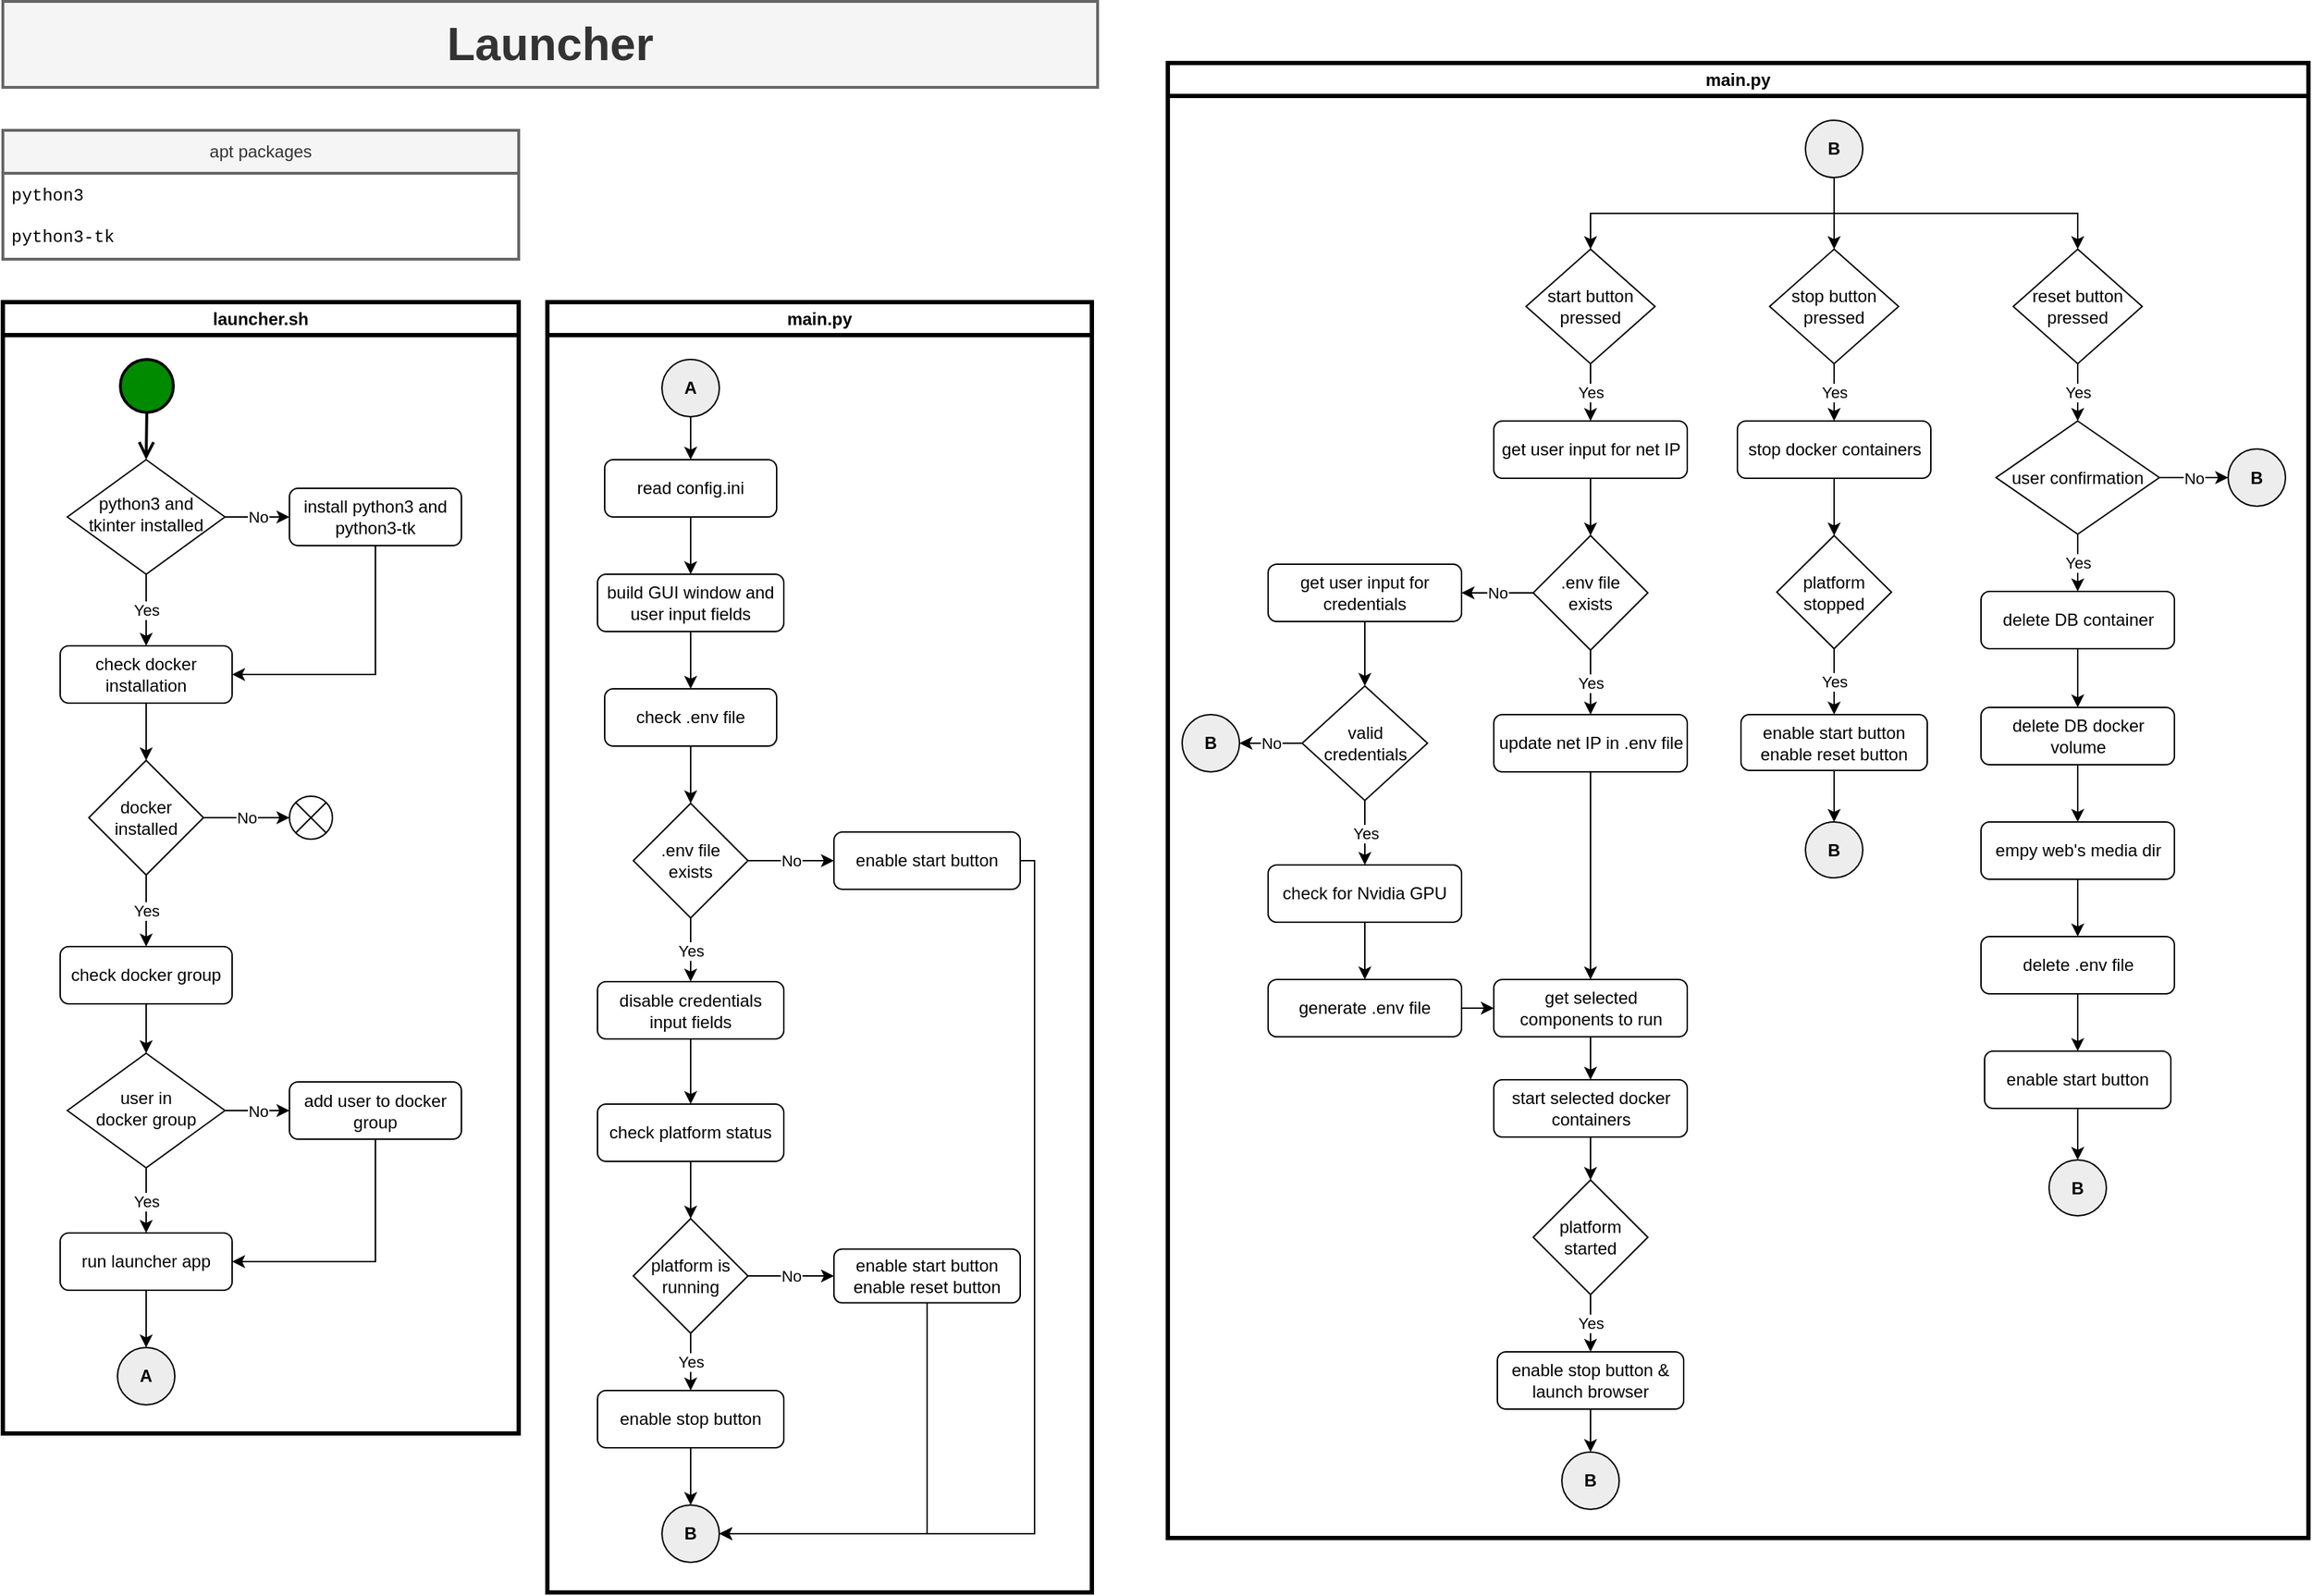 <mxfile version="21.6.5" type="device">
  <diagram id="C5RBs43oDa-KdzZeNtuy" name="Page-1">
    <mxGraphModel dx="2744" dy="1686" grid="0" gridSize="10" guides="1" tooltips="1" connect="1" arrows="1" fold="1" page="1" pageScale="1" pageWidth="827" pageHeight="1169" math="0" shadow="0">
      <root>
        <mxCell id="WIyWlLk6GJQsqaUBKTNV-0" />
        <mxCell id="WIyWlLk6GJQsqaUBKTNV-1" parent="WIyWlLk6GJQsqaUBKTNV-0" />
        <mxCell id="oGk8fqHeLHp1b5MFSbz6-24" value="launcher.sh" style="swimlane;whiteSpace=wrap;html=1;strokeWidth=3;" parent="WIyWlLk6GJQsqaUBKTNV-1" vertex="1">
          <mxGeometry x="30" y="230" width="360" height="790" as="geometry" />
        </mxCell>
        <mxCell id="WIyWlLk6GJQsqaUBKTNV-6" value="python3 and tkinter installed" style="rhombus;whiteSpace=wrap;html=1;shadow=0;fontFamily=Helvetica;fontSize=12;align=center;strokeWidth=1;spacing=6;spacingTop=-4;" parent="oGk8fqHeLHp1b5MFSbz6-24" vertex="1">
          <mxGeometry x="45" y="110" width="110" height="80" as="geometry" />
        </mxCell>
        <mxCell id="WIyWlLk6GJQsqaUBKTNV-7" value="install python3 and python3-tk" style="rounded=1;whiteSpace=wrap;html=1;fontSize=12;glass=0;strokeWidth=1;shadow=0;" parent="oGk8fqHeLHp1b5MFSbz6-24" vertex="1">
          <mxGeometry x="200" y="130" width="120" height="40" as="geometry" />
        </mxCell>
        <mxCell id="oGk8fqHeLHp1b5MFSbz6-7" value="No" style="edgeStyle=orthogonalEdgeStyle;rounded=0;orthogonalLoop=1;jettySize=auto;html=1;exitX=1;exitY=0.5;exitDx=0;exitDy=0;entryX=0;entryY=0.5;entryDx=0;entryDy=0;" parent="oGk8fqHeLHp1b5MFSbz6-24" source="WIyWlLk6GJQsqaUBKTNV-6" target="WIyWlLk6GJQsqaUBKTNV-7" edge="1">
          <mxGeometry relative="1" as="geometry" />
        </mxCell>
        <mxCell id="oGk8fqHeLHp1b5MFSbz6-2" value="" style="ellipse;html=1;shape=startState;fillColor=#008a00;strokeColor=#000500;fontColor=#ffffff;strokeWidth=2;" parent="oGk8fqHeLHp1b5MFSbz6-24" vertex="1">
          <mxGeometry x="78" y="36" width="45" height="45" as="geometry" />
        </mxCell>
        <mxCell id="oGk8fqHeLHp1b5MFSbz6-3" value="" style="edgeStyle=orthogonalEdgeStyle;html=1;verticalAlign=bottom;endArrow=open;endSize=8;rounded=0;exitX=0.499;exitY=0.897;exitDx=0;exitDy=0;exitPerimeter=0;strokeWidth=2;" parent="oGk8fqHeLHp1b5MFSbz6-24" source="oGk8fqHeLHp1b5MFSbz6-2" edge="1">
          <mxGeometry relative="1" as="geometry">
            <mxPoint x="100" y="110" as="targetPoint" />
          </mxGeometry>
        </mxCell>
        <mxCell id="oGk8fqHeLHp1b5MFSbz6-5" value="check docker installation" style="rounded=1;whiteSpace=wrap;html=1;" parent="oGk8fqHeLHp1b5MFSbz6-24" vertex="1">
          <mxGeometry x="40" y="240" width="120" height="40" as="geometry" />
        </mxCell>
        <mxCell id="oGk8fqHeLHp1b5MFSbz6-8" value="Yes" style="edgeStyle=orthogonalEdgeStyle;rounded=0;orthogonalLoop=1;jettySize=auto;html=1;exitX=0.5;exitY=1;exitDx=0;exitDy=0;entryX=0.5;entryY=0;entryDx=0;entryDy=0;" parent="oGk8fqHeLHp1b5MFSbz6-24" source="WIyWlLk6GJQsqaUBKTNV-6" target="oGk8fqHeLHp1b5MFSbz6-5" edge="1">
          <mxGeometry relative="1" as="geometry" />
        </mxCell>
        <mxCell id="oGk8fqHeLHp1b5MFSbz6-14" style="edgeStyle=orthogonalEdgeStyle;rounded=0;orthogonalLoop=1;jettySize=auto;html=1;exitX=0.5;exitY=1;exitDx=0;exitDy=0;entryX=1;entryY=0.5;entryDx=0;entryDy=0;" parent="oGk8fqHeLHp1b5MFSbz6-24" source="WIyWlLk6GJQsqaUBKTNV-7" target="oGk8fqHeLHp1b5MFSbz6-5" edge="1">
          <mxGeometry relative="1" as="geometry" />
        </mxCell>
        <mxCell id="oGk8fqHeLHp1b5MFSbz6-6" value="docker installed" style="rhombus;whiteSpace=wrap;html=1;" parent="oGk8fqHeLHp1b5MFSbz6-24" vertex="1">
          <mxGeometry x="60" y="320" width="80" height="80" as="geometry" />
        </mxCell>
        <mxCell id="oGk8fqHeLHp1b5MFSbz6-9" style="edgeStyle=orthogonalEdgeStyle;rounded=0;orthogonalLoop=1;jettySize=auto;html=1;exitX=0.5;exitY=1;exitDx=0;exitDy=0;entryX=0.5;entryY=0;entryDx=0;entryDy=0;" parent="oGk8fqHeLHp1b5MFSbz6-24" source="oGk8fqHeLHp1b5MFSbz6-5" target="oGk8fqHeLHp1b5MFSbz6-6" edge="1">
          <mxGeometry relative="1" as="geometry" />
        </mxCell>
        <mxCell id="oGk8fqHeLHp1b5MFSbz6-10" value="" style="shape=sumEllipse;perimeter=ellipsePerimeter;html=1;backgroundOutline=1;" parent="oGk8fqHeLHp1b5MFSbz6-24" vertex="1">
          <mxGeometry x="200" y="345" width="30" height="30" as="geometry" />
        </mxCell>
        <mxCell id="oGk8fqHeLHp1b5MFSbz6-11" value="No" style="edgeStyle=orthogonalEdgeStyle;rounded=0;orthogonalLoop=1;jettySize=auto;html=1;exitX=1;exitY=0.5;exitDx=0;exitDy=0;entryX=0;entryY=0.5;entryDx=0;entryDy=0;" parent="oGk8fqHeLHp1b5MFSbz6-24" source="oGk8fqHeLHp1b5MFSbz6-6" target="oGk8fqHeLHp1b5MFSbz6-10" edge="1">
          <mxGeometry relative="1" as="geometry" />
        </mxCell>
        <mxCell id="oGk8fqHeLHp1b5MFSbz6-12" value="check docker group" style="rounded=1;whiteSpace=wrap;html=1;" parent="oGk8fqHeLHp1b5MFSbz6-24" vertex="1">
          <mxGeometry x="40" y="450" width="120" height="40" as="geometry" />
        </mxCell>
        <mxCell id="oGk8fqHeLHp1b5MFSbz6-13" value="Yes" style="edgeStyle=orthogonalEdgeStyle;rounded=0;orthogonalLoop=1;jettySize=auto;html=1;exitX=0.5;exitY=1;exitDx=0;exitDy=0;entryX=0.5;entryY=0;entryDx=0;entryDy=0;" parent="oGk8fqHeLHp1b5MFSbz6-24" source="oGk8fqHeLHp1b5MFSbz6-6" target="oGk8fqHeLHp1b5MFSbz6-12" edge="1">
          <mxGeometry relative="1" as="geometry" />
        </mxCell>
        <mxCell id="oGk8fqHeLHp1b5MFSbz6-15" value="user in &lt;br&gt;docker group" style="rhombus;whiteSpace=wrap;html=1;shadow=0;fontFamily=Helvetica;fontSize=12;align=center;strokeWidth=1;spacing=6;spacingTop=-4;" parent="oGk8fqHeLHp1b5MFSbz6-24" vertex="1">
          <mxGeometry x="45" y="524.5" width="110" height="80" as="geometry" />
        </mxCell>
        <mxCell id="oGk8fqHeLHp1b5MFSbz6-16" style="edgeStyle=orthogonalEdgeStyle;rounded=0;orthogonalLoop=1;jettySize=auto;html=1;exitX=0.5;exitY=1;exitDx=0;exitDy=0;entryX=0.5;entryY=0;entryDx=0;entryDy=0;" parent="oGk8fqHeLHp1b5MFSbz6-24" source="oGk8fqHeLHp1b5MFSbz6-12" target="oGk8fqHeLHp1b5MFSbz6-15" edge="1">
          <mxGeometry relative="1" as="geometry">
            <mxPoint x="100" y="520" as="targetPoint" />
          </mxGeometry>
        </mxCell>
        <mxCell id="oGk8fqHeLHp1b5MFSbz6-17" value="add user to docker group" style="rounded=1;whiteSpace=wrap;html=1;fontSize=12;glass=0;strokeWidth=1;shadow=0;" parent="oGk8fqHeLHp1b5MFSbz6-24" vertex="1">
          <mxGeometry x="200" y="544.5" width="120" height="40" as="geometry" />
        </mxCell>
        <mxCell id="oGk8fqHeLHp1b5MFSbz6-18" value="No" style="edgeStyle=orthogonalEdgeStyle;rounded=0;orthogonalLoop=1;jettySize=auto;html=1;exitX=1;exitY=0.5;exitDx=0;exitDy=0;entryX=0;entryY=0.5;entryDx=0;entryDy=0;" parent="oGk8fqHeLHp1b5MFSbz6-24" source="oGk8fqHeLHp1b5MFSbz6-15" target="oGk8fqHeLHp1b5MFSbz6-17" edge="1">
          <mxGeometry relative="1" as="geometry" />
        </mxCell>
        <mxCell id="oGk8fqHeLHp1b5MFSbz6-19" value="run launcher app" style="rounded=1;whiteSpace=wrap;html=1;" parent="oGk8fqHeLHp1b5MFSbz6-24" vertex="1">
          <mxGeometry x="40" y="650" width="120" height="40" as="geometry" />
        </mxCell>
        <mxCell id="oGk8fqHeLHp1b5MFSbz6-20" value="Yes" style="edgeStyle=orthogonalEdgeStyle;rounded=0;orthogonalLoop=1;jettySize=auto;html=1;exitX=0.5;exitY=1;exitDx=0;exitDy=0;entryX=0.5;entryY=0;entryDx=0;entryDy=0;" parent="oGk8fqHeLHp1b5MFSbz6-24" source="oGk8fqHeLHp1b5MFSbz6-15" target="oGk8fqHeLHp1b5MFSbz6-19" edge="1">
          <mxGeometry relative="1" as="geometry" />
        </mxCell>
        <mxCell id="oGk8fqHeLHp1b5MFSbz6-21" style="edgeStyle=orthogonalEdgeStyle;rounded=0;orthogonalLoop=1;jettySize=auto;html=1;exitX=0.5;exitY=1;exitDx=0;exitDy=0;entryX=1;entryY=0.5;entryDx=0;entryDy=0;" parent="oGk8fqHeLHp1b5MFSbz6-24" source="oGk8fqHeLHp1b5MFSbz6-17" target="oGk8fqHeLHp1b5MFSbz6-19" edge="1">
          <mxGeometry relative="1" as="geometry" />
        </mxCell>
        <mxCell id="oGk8fqHeLHp1b5MFSbz6-22" value="&lt;span&gt;A&lt;/span&gt;" style="ellipse;whiteSpace=wrap;html=1;rounded=1;fontStyle=1;fillColor=#EDEDED;" parent="oGk8fqHeLHp1b5MFSbz6-24" vertex="1">
          <mxGeometry x="80" y="730" width="40" height="40" as="geometry" />
        </mxCell>
        <mxCell id="oGk8fqHeLHp1b5MFSbz6-23" value="" style="edgeStyle=orthogonalEdgeStyle;rounded=0;orthogonalLoop=1;jettySize=auto;html=1;" parent="oGk8fqHeLHp1b5MFSbz6-24" source="oGk8fqHeLHp1b5MFSbz6-19" target="oGk8fqHeLHp1b5MFSbz6-22" edge="1">
          <mxGeometry relative="1" as="geometry" />
        </mxCell>
        <mxCell id="oGk8fqHeLHp1b5MFSbz6-25" value="main.py" style="swimlane;whiteSpace=wrap;html=1;strokeWidth=3;" parent="WIyWlLk6GJQsqaUBKTNV-1" vertex="1">
          <mxGeometry x="410" y="230" width="380" height="901" as="geometry" />
        </mxCell>
        <mxCell id="oGk8fqHeLHp1b5MFSbz6-50" style="edgeStyle=orthogonalEdgeStyle;rounded=0;orthogonalLoop=1;jettySize=auto;html=1;exitX=0.5;exitY=1;exitDx=0;exitDy=0;entryX=0.5;entryY=0;entryDx=0;entryDy=0;" parent="oGk8fqHeLHp1b5MFSbz6-25" source="oGk8fqHeLHp1b5MFSbz6-49" edge="1">
          <mxGeometry relative="1" as="geometry">
            <mxPoint x="100" y="110" as="targetPoint" />
          </mxGeometry>
        </mxCell>
        <mxCell id="oGk8fqHeLHp1b5MFSbz6-49" value="&lt;span&gt;A&lt;/span&gt;" style="ellipse;whiteSpace=wrap;html=1;rounded=1;fontStyle=1;fillColor=#EDEDED;" parent="oGk8fqHeLHp1b5MFSbz6-25" vertex="1">
          <mxGeometry x="80" y="40" width="40" height="40" as="geometry" />
        </mxCell>
        <mxCell id="oGk8fqHeLHp1b5MFSbz6-57" style="edgeStyle=orthogonalEdgeStyle;rounded=0;orthogonalLoop=1;jettySize=auto;html=1;exitX=0.5;exitY=1;exitDx=0;exitDy=0;entryX=0.5;entryY=0;entryDx=0;entryDy=0;" parent="oGk8fqHeLHp1b5MFSbz6-25" source="oGk8fqHeLHp1b5MFSbz6-52" target="oGk8fqHeLHp1b5MFSbz6-55" edge="1">
          <mxGeometry relative="1" as="geometry" />
        </mxCell>
        <mxCell id="oGk8fqHeLHp1b5MFSbz6-52" value="read config.ini" style="rounded=1;whiteSpace=wrap;html=1;fontSize=12;glass=0;strokeWidth=1;shadow=0;" parent="oGk8fqHeLHp1b5MFSbz6-25" vertex="1">
          <mxGeometry x="40" y="110" width="120" height="40" as="geometry" />
        </mxCell>
        <mxCell id="oGk8fqHeLHp1b5MFSbz6-64" style="edgeStyle=orthogonalEdgeStyle;rounded=0;orthogonalLoop=1;jettySize=auto;html=1;exitX=0.5;exitY=1;exitDx=0;exitDy=0;entryX=0.5;entryY=0;entryDx=0;entryDy=0;" parent="oGk8fqHeLHp1b5MFSbz6-25" source="oGk8fqHeLHp1b5MFSbz6-55" target="oGk8fqHeLHp1b5MFSbz6-61" edge="1">
          <mxGeometry relative="1" as="geometry" />
        </mxCell>
        <mxCell id="oGk8fqHeLHp1b5MFSbz6-55" value="build GUI window and user input fields" style="rounded=1;whiteSpace=wrap;html=1;fontSize=12;glass=0;strokeWidth=1;shadow=0;" parent="oGk8fqHeLHp1b5MFSbz6-25" vertex="1">
          <mxGeometry x="35" y="190" width="130" height="40" as="geometry" />
        </mxCell>
        <mxCell id="oGk8fqHeLHp1b5MFSbz6-60" value="Yes" style="edgeStyle=orthogonalEdgeStyle;rounded=0;orthogonalLoop=1;jettySize=auto;html=1;exitX=0.5;exitY=1;exitDx=0;exitDy=0;entryX=0.5;entryY=0;entryDx=0;entryDy=0;" parent="oGk8fqHeLHp1b5MFSbz6-25" source="oGk8fqHeLHp1b5MFSbz6-56" target="oGk8fqHeLHp1b5MFSbz6-59" edge="1">
          <mxGeometry relative="1" as="geometry" />
        </mxCell>
        <mxCell id="oGk8fqHeLHp1b5MFSbz6-73" value="No" style="edgeStyle=orthogonalEdgeStyle;rounded=0;orthogonalLoop=1;jettySize=auto;html=1;exitX=1;exitY=0.5;exitDx=0;exitDy=0;entryX=0;entryY=0.5;entryDx=0;entryDy=0;" parent="oGk8fqHeLHp1b5MFSbz6-25" source="oGk8fqHeLHp1b5MFSbz6-56" target="oGk8fqHeLHp1b5MFSbz6-72" edge="1">
          <mxGeometry relative="1" as="geometry" />
        </mxCell>
        <mxCell id="oGk8fqHeLHp1b5MFSbz6-56" value=".env file&lt;br&gt;exists" style="rhombus;whiteSpace=wrap;html=1;" parent="oGk8fqHeLHp1b5MFSbz6-25" vertex="1">
          <mxGeometry x="60" y="350" width="80" height="80" as="geometry" />
        </mxCell>
        <mxCell id="oGk8fqHeLHp1b5MFSbz6-66" style="edgeStyle=orthogonalEdgeStyle;rounded=0;orthogonalLoop=1;jettySize=auto;html=1;exitX=0.5;exitY=1;exitDx=0;exitDy=0;entryX=0.5;entryY=0;entryDx=0;entryDy=0;" parent="oGk8fqHeLHp1b5MFSbz6-25" source="oGk8fqHeLHp1b5MFSbz6-59" target="oGk8fqHeLHp1b5MFSbz6-65" edge="1">
          <mxGeometry relative="1" as="geometry" />
        </mxCell>
        <mxCell id="oGk8fqHeLHp1b5MFSbz6-59" value="disable credentials input fields" style="rounded=1;whiteSpace=wrap;html=1;fontSize=12;glass=0;strokeWidth=1;shadow=0;" parent="oGk8fqHeLHp1b5MFSbz6-25" vertex="1">
          <mxGeometry x="35" y="474.5" width="130" height="40" as="geometry" />
        </mxCell>
        <mxCell id="oGk8fqHeLHp1b5MFSbz6-62" value="" style="edgeStyle=orthogonalEdgeStyle;rounded=0;orthogonalLoop=1;jettySize=auto;html=1;" parent="oGk8fqHeLHp1b5MFSbz6-25" source="oGk8fqHeLHp1b5MFSbz6-61" target="oGk8fqHeLHp1b5MFSbz6-56" edge="1">
          <mxGeometry relative="1" as="geometry" />
        </mxCell>
        <mxCell id="oGk8fqHeLHp1b5MFSbz6-61" value="check .env file" style="rounded=1;whiteSpace=wrap;html=1;fontSize=12;glass=0;strokeWidth=1;shadow=0;" parent="oGk8fqHeLHp1b5MFSbz6-25" vertex="1">
          <mxGeometry x="40" y="270" width="120" height="40" as="geometry" />
        </mxCell>
        <mxCell id="oGk8fqHeLHp1b5MFSbz6-69" style="edgeStyle=orthogonalEdgeStyle;rounded=0;orthogonalLoop=1;jettySize=auto;html=1;exitX=0.5;exitY=1;exitDx=0;exitDy=0;entryX=0.5;entryY=0;entryDx=0;entryDy=0;" parent="oGk8fqHeLHp1b5MFSbz6-25" source="oGk8fqHeLHp1b5MFSbz6-65" target="oGk8fqHeLHp1b5MFSbz6-68" edge="1">
          <mxGeometry relative="1" as="geometry" />
        </mxCell>
        <mxCell id="oGk8fqHeLHp1b5MFSbz6-65" value="check platform status" style="rounded=1;whiteSpace=wrap;html=1;fontSize=12;glass=0;strokeWidth=1;shadow=0;" parent="oGk8fqHeLHp1b5MFSbz6-25" vertex="1">
          <mxGeometry x="35" y="560" width="130" height="40" as="geometry" />
        </mxCell>
        <mxCell id="oGk8fqHeLHp1b5MFSbz6-71" value="Yes" style="edgeStyle=orthogonalEdgeStyle;rounded=0;orthogonalLoop=1;jettySize=auto;html=1;exitX=0.5;exitY=1;exitDx=0;exitDy=0;entryX=0.5;entryY=0;entryDx=0;entryDy=0;" parent="oGk8fqHeLHp1b5MFSbz6-25" source="oGk8fqHeLHp1b5MFSbz6-68" target="oGk8fqHeLHp1b5MFSbz6-70" edge="1">
          <mxGeometry relative="1" as="geometry" />
        </mxCell>
        <mxCell id="oGk8fqHeLHp1b5MFSbz6-77" value="No" style="edgeStyle=orthogonalEdgeStyle;rounded=0;orthogonalLoop=1;jettySize=auto;html=1;exitX=1;exitY=0.5;exitDx=0;exitDy=0;entryX=0;entryY=0.5;entryDx=0;entryDy=0;" parent="oGk8fqHeLHp1b5MFSbz6-25" source="oGk8fqHeLHp1b5MFSbz6-68" target="oGk8fqHeLHp1b5MFSbz6-76" edge="1">
          <mxGeometry relative="1" as="geometry" />
        </mxCell>
        <mxCell id="oGk8fqHeLHp1b5MFSbz6-68" value="platform is running" style="rhombus;whiteSpace=wrap;html=1;" parent="oGk8fqHeLHp1b5MFSbz6-25" vertex="1">
          <mxGeometry x="60" y="640" width="80" height="80" as="geometry" />
        </mxCell>
        <mxCell id="oGk8fqHeLHp1b5MFSbz6-79" style="edgeStyle=orthogonalEdgeStyle;rounded=0;orthogonalLoop=1;jettySize=auto;html=1;exitX=0.5;exitY=1;exitDx=0;exitDy=0;" parent="oGk8fqHeLHp1b5MFSbz6-25" source="oGk8fqHeLHp1b5MFSbz6-70" target="oGk8fqHeLHp1b5MFSbz6-78" edge="1">
          <mxGeometry relative="1" as="geometry" />
        </mxCell>
        <mxCell id="oGk8fqHeLHp1b5MFSbz6-70" value="enable stop button" style="rounded=1;whiteSpace=wrap;html=1;fontSize=12;glass=0;strokeWidth=1;shadow=0;" parent="oGk8fqHeLHp1b5MFSbz6-25" vertex="1">
          <mxGeometry x="35" y="760" width="130" height="40" as="geometry" />
        </mxCell>
        <mxCell id="oGk8fqHeLHp1b5MFSbz6-81" style="edgeStyle=orthogonalEdgeStyle;rounded=0;orthogonalLoop=1;jettySize=auto;html=1;exitX=1;exitY=0.5;exitDx=0;exitDy=0;" parent="oGk8fqHeLHp1b5MFSbz6-25" source="oGk8fqHeLHp1b5MFSbz6-72" edge="1">
          <mxGeometry relative="1" as="geometry">
            <mxPoint x="120.0" y="860" as="targetPoint" />
            <Array as="points">
              <mxPoint x="340" y="390" />
              <mxPoint x="340" y="860" />
            </Array>
          </mxGeometry>
        </mxCell>
        <mxCell id="oGk8fqHeLHp1b5MFSbz6-72" value="enable start button" style="rounded=1;whiteSpace=wrap;html=1;fontSize=12;glass=0;strokeWidth=1;shadow=0;" parent="oGk8fqHeLHp1b5MFSbz6-25" vertex="1">
          <mxGeometry x="200" y="370" width="130" height="40" as="geometry" />
        </mxCell>
        <mxCell id="oGk8fqHeLHp1b5MFSbz6-80" style="edgeStyle=orthogonalEdgeStyle;rounded=0;orthogonalLoop=1;jettySize=auto;html=1;exitX=0.5;exitY=1;exitDx=0;exitDy=0;entryX=1;entryY=0.5;entryDx=0;entryDy=0;" parent="oGk8fqHeLHp1b5MFSbz6-25" source="oGk8fqHeLHp1b5MFSbz6-76" target="oGk8fqHeLHp1b5MFSbz6-78" edge="1">
          <mxGeometry relative="1" as="geometry" />
        </mxCell>
        <mxCell id="oGk8fqHeLHp1b5MFSbz6-76" value="enable start button&lt;br&gt;enable reset button" style="rounded=1;whiteSpace=wrap;html=1;fontSize=12;glass=0;strokeWidth=1;shadow=0;" parent="oGk8fqHeLHp1b5MFSbz6-25" vertex="1">
          <mxGeometry x="200" y="661.25" width="130" height="37.5" as="geometry" />
        </mxCell>
        <mxCell id="oGk8fqHeLHp1b5MFSbz6-78" value="&lt;span&gt;B&lt;/span&gt;" style="ellipse;whiteSpace=wrap;html=1;rounded=1;fontStyle=1;fillColor=#EDEDED;" parent="oGk8fqHeLHp1b5MFSbz6-25" vertex="1">
          <mxGeometry x="80" y="840" width="40" height="40" as="geometry" />
        </mxCell>
        <mxCell id="aPtd1EGF3z1ukujCjhU6-0" value="&lt;span style=&quot;border-color: var(--border-color);&quot;&gt;&lt;b style=&quot;border-color: var(--border-color);&quot;&gt;&lt;font style=&quot;font-size: 32px;&quot;&gt;Launcher&lt;/font&gt;&lt;/b&gt;&lt;/span&gt;" style="rounded=0;whiteSpace=wrap;html=1;strokeWidth=2;fillColor=#f5f5f5;fontColor=#333333;strokeColor=#666666;" parent="WIyWlLk6GJQsqaUBKTNV-1" vertex="1">
          <mxGeometry x="30" y="20" width="764" height="60" as="geometry" />
        </mxCell>
        <mxCell id="COPMn8laMrk-ntn7h0sv-0" value="apt packages" style="swimlane;fontStyle=0;childLayout=stackLayout;horizontal=1;startSize=30;horizontalStack=0;resizeParent=1;resizeParentMax=0;resizeLast=0;collapsible=1;marginBottom=0;whiteSpace=wrap;html=1;fillColor=#f5f5f5;fontColor=#333333;strokeColor=#666666;strokeWidth=2;" parent="WIyWlLk6GJQsqaUBKTNV-1" vertex="1">
          <mxGeometry x="30" y="110" width="360" height="90" as="geometry" />
        </mxCell>
        <mxCell id="COPMn8laMrk-ntn7h0sv-1" value="&lt;font face=&quot;Courier New&quot;&gt;python3&lt;/font&gt;" style="text;strokeColor=none;fillColor=none;align=left;verticalAlign=middle;spacingLeft=4;spacingRight=4;overflow=hidden;points=[[0,0.5],[1,0.5]];portConstraint=eastwest;rotatable=0;whiteSpace=wrap;html=1;" parent="COPMn8laMrk-ntn7h0sv-0" vertex="1">
          <mxGeometry y="30" width="360" height="30" as="geometry" />
        </mxCell>
        <mxCell id="COPMn8laMrk-ntn7h0sv-2" value="&lt;div&gt;python3-tk&lt;/div&gt;" style="text;strokeColor=none;fillColor=none;align=left;verticalAlign=middle;spacingLeft=4;spacingRight=4;overflow=hidden;points=[[0,0.5],[1,0.5]];portConstraint=eastwest;rotatable=0;whiteSpace=wrap;html=1;fontFamily=Courier New;" parent="COPMn8laMrk-ntn7h0sv-0" vertex="1">
          <mxGeometry y="60" width="360" height="30" as="geometry" />
        </mxCell>
        <mxCell id="juNIhn1IUQExzj6yzyv--0" value="main.py" style="swimlane;whiteSpace=wrap;html=1;strokeWidth=3;" vertex="1" parent="WIyWlLk6GJQsqaUBKTNV-1">
          <mxGeometry x="843" y="63" width="796" height="1030" as="geometry" />
        </mxCell>
        <mxCell id="juNIhn1IUQExzj6yzyv--26" style="edgeStyle=orthogonalEdgeStyle;rounded=0;orthogonalLoop=1;jettySize=auto;html=1;entryX=0.5;entryY=0;entryDx=0;entryDy=0;" edge="1" parent="juNIhn1IUQExzj6yzyv--0" source="juNIhn1IUQExzj6yzyv--29" target="juNIhn1IUQExzj6yzyv--33">
          <mxGeometry relative="1" as="geometry" />
        </mxCell>
        <mxCell id="juNIhn1IUQExzj6yzyv--27" style="edgeStyle=orthogonalEdgeStyle;rounded=0;orthogonalLoop=1;jettySize=auto;html=1;exitX=0.5;exitY=1;exitDx=0;exitDy=0;entryX=0.5;entryY=0;entryDx=0;entryDy=0;" edge="1" parent="juNIhn1IUQExzj6yzyv--0" source="juNIhn1IUQExzj6yzyv--29" target="juNIhn1IUQExzj6yzyv--35">
          <mxGeometry relative="1" as="geometry" />
        </mxCell>
        <mxCell id="juNIhn1IUQExzj6yzyv--28" style="edgeStyle=orthogonalEdgeStyle;rounded=0;orthogonalLoop=1;jettySize=auto;html=1;exitX=0.5;exitY=1;exitDx=0;exitDy=0;entryX=0.5;entryY=0;entryDx=0;entryDy=0;" edge="1" parent="juNIhn1IUQExzj6yzyv--0" source="juNIhn1IUQExzj6yzyv--29" target="juNIhn1IUQExzj6yzyv--31">
          <mxGeometry relative="1" as="geometry" />
        </mxCell>
        <mxCell id="juNIhn1IUQExzj6yzyv--29" value="&lt;span&gt;B&lt;/span&gt;" style="ellipse;whiteSpace=wrap;html=1;rounded=1;fontStyle=1;fillColor=#EDEDED;" vertex="1" parent="juNIhn1IUQExzj6yzyv--0">
          <mxGeometry x="445" y="40" width="40" height="40" as="geometry" />
        </mxCell>
        <mxCell id="juNIhn1IUQExzj6yzyv--30" value="Yes" style="edgeStyle=orthogonalEdgeStyle;rounded=0;orthogonalLoop=1;jettySize=auto;html=1;exitX=0.5;exitY=1;exitDx=0;exitDy=0;entryX=0.5;entryY=0;entryDx=0;entryDy=0;" edge="1" parent="juNIhn1IUQExzj6yzyv--0" source="juNIhn1IUQExzj6yzyv--31" target="juNIhn1IUQExzj6yzyv--37">
          <mxGeometry relative="1" as="geometry" />
        </mxCell>
        <mxCell id="juNIhn1IUQExzj6yzyv--31" value="start button pressed" style="rhombus;whiteSpace=wrap;html=1;" vertex="1" parent="juNIhn1IUQExzj6yzyv--0">
          <mxGeometry x="250" y="130" width="90" height="80" as="geometry" />
        </mxCell>
        <mxCell id="juNIhn1IUQExzj6yzyv--32" value="Yes" style="edgeStyle=orthogonalEdgeStyle;rounded=0;orthogonalLoop=1;jettySize=auto;html=1;exitX=0.5;exitY=1;exitDx=0;exitDy=0;entryX=0.5;entryY=0;entryDx=0;entryDy=0;" edge="1" parent="juNIhn1IUQExzj6yzyv--0" source="juNIhn1IUQExzj6yzyv--33" target="juNIhn1IUQExzj6yzyv--60">
          <mxGeometry relative="1" as="geometry" />
        </mxCell>
        <mxCell id="juNIhn1IUQExzj6yzyv--33" value="stop button pressed" style="rhombus;whiteSpace=wrap;html=1;" vertex="1" parent="juNIhn1IUQExzj6yzyv--0">
          <mxGeometry x="420" y="130" width="90" height="80" as="geometry" />
        </mxCell>
        <mxCell id="juNIhn1IUQExzj6yzyv--34" value="Yes" style="edgeStyle=orthogonalEdgeStyle;rounded=0;orthogonalLoop=1;jettySize=auto;html=1;exitX=0.5;exitY=1;exitDx=0;exitDy=0;entryX=0.5;entryY=0;entryDx=0;entryDy=0;" edge="1" parent="juNIhn1IUQExzj6yzyv--0" source="juNIhn1IUQExzj6yzyv--35" target="juNIhn1IUQExzj6yzyv--68">
          <mxGeometry relative="1" as="geometry" />
        </mxCell>
        <mxCell id="juNIhn1IUQExzj6yzyv--35" value="reset button pressed" style="rhombus;whiteSpace=wrap;html=1;" vertex="1" parent="juNIhn1IUQExzj6yzyv--0">
          <mxGeometry x="590" y="130" width="90" height="80" as="geometry" />
        </mxCell>
        <mxCell id="juNIhn1IUQExzj6yzyv--36" style="edgeStyle=orthogonalEdgeStyle;rounded=0;orthogonalLoop=1;jettySize=auto;html=1;exitX=0.5;exitY=1;exitDx=0;exitDy=0;entryX=0.5;entryY=0;entryDx=0;entryDy=0;" edge="1" parent="juNIhn1IUQExzj6yzyv--0" source="juNIhn1IUQExzj6yzyv--37" target="juNIhn1IUQExzj6yzyv--40">
          <mxGeometry relative="1" as="geometry" />
        </mxCell>
        <mxCell id="juNIhn1IUQExzj6yzyv--37" value="get user input for net IP" style="rounded=1;whiteSpace=wrap;html=1;fontSize=12;glass=0;strokeWidth=1;shadow=0;" vertex="1" parent="juNIhn1IUQExzj6yzyv--0">
          <mxGeometry x="227.5" y="250" width="135" height="40" as="geometry" />
        </mxCell>
        <mxCell id="juNIhn1IUQExzj6yzyv--38" value="No" style="edgeStyle=orthogonalEdgeStyle;rounded=0;orthogonalLoop=1;jettySize=auto;html=1;exitX=0;exitY=0.5;exitDx=0;exitDy=0;entryX=1;entryY=0.5;entryDx=0;entryDy=0;" edge="1" parent="juNIhn1IUQExzj6yzyv--0" source="juNIhn1IUQExzj6yzyv--40" target="juNIhn1IUQExzj6yzyv--42">
          <mxGeometry relative="1" as="geometry" />
        </mxCell>
        <mxCell id="juNIhn1IUQExzj6yzyv--39" value="Yes" style="edgeStyle=orthogonalEdgeStyle;rounded=0;orthogonalLoop=1;jettySize=auto;html=1;exitX=0.5;exitY=1;exitDx=0;exitDy=0;entryX=0.5;entryY=0;entryDx=0;entryDy=0;" edge="1" parent="juNIhn1IUQExzj6yzyv--0" source="juNIhn1IUQExzj6yzyv--40" target="juNIhn1IUQExzj6yzyv--52">
          <mxGeometry relative="1" as="geometry" />
        </mxCell>
        <mxCell id="juNIhn1IUQExzj6yzyv--40" value=".env file&lt;br&gt;exists" style="rhombus;whiteSpace=wrap;html=1;" vertex="1" parent="juNIhn1IUQExzj6yzyv--0">
          <mxGeometry x="255" y="330" width="80" height="80" as="geometry" />
        </mxCell>
        <mxCell id="juNIhn1IUQExzj6yzyv--41" style="edgeStyle=orthogonalEdgeStyle;rounded=0;orthogonalLoop=1;jettySize=auto;html=1;exitX=0.5;exitY=1;exitDx=0;exitDy=0;entryX=0.5;entryY=0;entryDx=0;entryDy=0;" edge="1" parent="juNIhn1IUQExzj6yzyv--0" source="juNIhn1IUQExzj6yzyv--42" target="juNIhn1IUQExzj6yzyv--45">
          <mxGeometry relative="1" as="geometry" />
        </mxCell>
        <mxCell id="juNIhn1IUQExzj6yzyv--42" value="get user input for credentials" style="rounded=1;whiteSpace=wrap;html=1;fontSize=12;glass=0;strokeWidth=1;shadow=0;" vertex="1" parent="juNIhn1IUQExzj6yzyv--0">
          <mxGeometry x="70" y="350" width="135" height="40" as="geometry" />
        </mxCell>
        <mxCell id="juNIhn1IUQExzj6yzyv--43" value="No" style="edgeStyle=orthogonalEdgeStyle;rounded=0;orthogonalLoop=1;jettySize=auto;html=1;exitX=0;exitY=0.5;exitDx=0;exitDy=0;entryX=1;entryY=0.5;entryDx=0;entryDy=0;" edge="1" parent="juNIhn1IUQExzj6yzyv--0" source="juNIhn1IUQExzj6yzyv--45" target="juNIhn1IUQExzj6yzyv--46">
          <mxGeometry relative="1" as="geometry" />
        </mxCell>
        <mxCell id="juNIhn1IUQExzj6yzyv--44" value="Yes" style="edgeStyle=orthogonalEdgeStyle;rounded=0;orthogonalLoop=1;jettySize=auto;html=1;exitX=0.5;exitY=1;exitDx=0;exitDy=0;entryX=0.5;entryY=0;entryDx=0;entryDy=0;" edge="1" parent="juNIhn1IUQExzj6yzyv--0" source="juNIhn1IUQExzj6yzyv--45" target="juNIhn1IUQExzj6yzyv--48">
          <mxGeometry relative="1" as="geometry" />
        </mxCell>
        <mxCell id="juNIhn1IUQExzj6yzyv--45" value="valid credentials" style="rhombus;whiteSpace=wrap;html=1;" vertex="1" parent="juNIhn1IUQExzj6yzyv--0">
          <mxGeometry x="93.75" y="435" width="87.5" height="80" as="geometry" />
        </mxCell>
        <mxCell id="juNIhn1IUQExzj6yzyv--46" value="&lt;span&gt;B&lt;/span&gt;" style="ellipse;whiteSpace=wrap;html=1;rounded=1;fontStyle=1;fillColor=#EDEDED;" vertex="1" parent="juNIhn1IUQExzj6yzyv--0">
          <mxGeometry x="10" y="455" width="40" height="40" as="geometry" />
        </mxCell>
        <mxCell id="juNIhn1IUQExzj6yzyv--47" style="edgeStyle=orthogonalEdgeStyle;rounded=0;orthogonalLoop=1;jettySize=auto;html=1;exitX=0.5;exitY=1;exitDx=0;exitDy=0;entryX=0.5;entryY=0;entryDx=0;entryDy=0;" edge="1" parent="juNIhn1IUQExzj6yzyv--0" source="juNIhn1IUQExzj6yzyv--48" target="juNIhn1IUQExzj6yzyv--50">
          <mxGeometry relative="1" as="geometry" />
        </mxCell>
        <mxCell id="juNIhn1IUQExzj6yzyv--48" value="check for Nvidia GPU" style="rounded=1;whiteSpace=wrap;html=1;fontSize=12;glass=0;strokeWidth=1;shadow=0;" vertex="1" parent="juNIhn1IUQExzj6yzyv--0">
          <mxGeometry x="70" y="560" width="135" height="40" as="geometry" />
        </mxCell>
        <mxCell id="juNIhn1IUQExzj6yzyv--49" style="edgeStyle=orthogonalEdgeStyle;rounded=0;orthogonalLoop=1;jettySize=auto;html=1;exitX=1;exitY=0.5;exitDx=0;exitDy=0;entryX=0;entryY=0.5;entryDx=0;entryDy=0;" edge="1" parent="juNIhn1IUQExzj6yzyv--0" source="juNIhn1IUQExzj6yzyv--50" target="juNIhn1IUQExzj6yzyv--54">
          <mxGeometry relative="1" as="geometry" />
        </mxCell>
        <mxCell id="juNIhn1IUQExzj6yzyv--50" value="generate .env file" style="rounded=1;whiteSpace=wrap;html=1;fontSize=12;glass=0;strokeWidth=1;shadow=0;" vertex="1" parent="juNIhn1IUQExzj6yzyv--0">
          <mxGeometry x="70" y="640" width="135" height="40" as="geometry" />
        </mxCell>
        <mxCell id="juNIhn1IUQExzj6yzyv--51" style="edgeStyle=orthogonalEdgeStyle;rounded=0;orthogonalLoop=1;jettySize=auto;html=1;exitX=0.5;exitY=1;exitDx=0;exitDy=0;entryX=0.5;entryY=0;entryDx=0;entryDy=0;" edge="1" parent="juNIhn1IUQExzj6yzyv--0" source="juNIhn1IUQExzj6yzyv--52" target="juNIhn1IUQExzj6yzyv--54">
          <mxGeometry relative="1" as="geometry" />
        </mxCell>
        <mxCell id="juNIhn1IUQExzj6yzyv--52" value="update net IP in .env file" style="rounded=1;whiteSpace=wrap;html=1;fontSize=12;glass=0;strokeWidth=1;shadow=0;" vertex="1" parent="juNIhn1IUQExzj6yzyv--0">
          <mxGeometry x="227.5" y="455" width="135" height="40" as="geometry" />
        </mxCell>
        <mxCell id="juNIhn1IUQExzj6yzyv--53" style="edgeStyle=orthogonalEdgeStyle;rounded=0;orthogonalLoop=1;jettySize=auto;html=1;exitX=0.5;exitY=1;exitDx=0;exitDy=0;entryX=0.5;entryY=0;entryDx=0;entryDy=0;" edge="1" parent="juNIhn1IUQExzj6yzyv--0" source="juNIhn1IUQExzj6yzyv--54" target="juNIhn1IUQExzj6yzyv--56">
          <mxGeometry relative="1" as="geometry" />
        </mxCell>
        <mxCell id="juNIhn1IUQExzj6yzyv--54" value="get selected components to run" style="rounded=1;whiteSpace=wrap;html=1;fontSize=12;glass=0;strokeWidth=1;shadow=0;" vertex="1" parent="juNIhn1IUQExzj6yzyv--0">
          <mxGeometry x="227.5" y="640" width="135" height="40" as="geometry" />
        </mxCell>
        <mxCell id="juNIhn1IUQExzj6yzyv--55" style="edgeStyle=orthogonalEdgeStyle;rounded=0;orthogonalLoop=1;jettySize=auto;html=1;exitX=0.5;exitY=1;exitDx=0;exitDy=0;entryX=0.5;entryY=0;entryDx=0;entryDy=0;" edge="1" parent="juNIhn1IUQExzj6yzyv--0" source="juNIhn1IUQExzj6yzyv--56" target="juNIhn1IUQExzj6yzyv--58">
          <mxGeometry relative="1" as="geometry" />
        </mxCell>
        <mxCell id="juNIhn1IUQExzj6yzyv--56" value="start selected docker containers" style="rounded=1;whiteSpace=wrap;html=1;fontSize=12;glass=0;strokeWidth=1;shadow=0;" vertex="1" parent="juNIhn1IUQExzj6yzyv--0">
          <mxGeometry x="227.5" y="710" width="135" height="40" as="geometry" />
        </mxCell>
        <mxCell id="juNIhn1IUQExzj6yzyv--57" value="Yes" style="edgeStyle=orthogonalEdgeStyle;rounded=0;orthogonalLoop=1;jettySize=auto;html=1;exitX=0.5;exitY=1;exitDx=0;exitDy=0;entryX=0.5;entryY=0;entryDx=0;entryDy=0;" edge="1" parent="juNIhn1IUQExzj6yzyv--0" source="juNIhn1IUQExzj6yzyv--58" target="juNIhn1IUQExzj6yzyv--79">
          <mxGeometry relative="1" as="geometry">
            <mxPoint x="295" y="900" as="targetPoint" />
          </mxGeometry>
        </mxCell>
        <mxCell id="juNIhn1IUQExzj6yzyv--58" value="platform started" style="rhombus;whiteSpace=wrap;html=1;" vertex="1" parent="juNIhn1IUQExzj6yzyv--0">
          <mxGeometry x="255" y="780" width="80" height="80" as="geometry" />
        </mxCell>
        <mxCell id="juNIhn1IUQExzj6yzyv--59" style="edgeStyle=orthogonalEdgeStyle;rounded=0;orthogonalLoop=1;jettySize=auto;html=1;exitX=0.5;exitY=1;exitDx=0;exitDy=0;entryX=0.5;entryY=0;entryDx=0;entryDy=0;" edge="1" parent="juNIhn1IUQExzj6yzyv--0" source="juNIhn1IUQExzj6yzyv--60" target="juNIhn1IUQExzj6yzyv--63">
          <mxGeometry relative="1" as="geometry" />
        </mxCell>
        <mxCell id="juNIhn1IUQExzj6yzyv--60" value="stop docker containers" style="rounded=1;whiteSpace=wrap;html=1;fontSize=12;glass=0;strokeWidth=1;shadow=0;" vertex="1" parent="juNIhn1IUQExzj6yzyv--0">
          <mxGeometry x="397.5" y="250" width="135" height="40" as="geometry" />
        </mxCell>
        <mxCell id="juNIhn1IUQExzj6yzyv--61" value="enable start button&lt;br&gt;enable reset button" style="rounded=1;whiteSpace=wrap;html=1;fontSize=12;glass=0;strokeWidth=1;shadow=0;" vertex="1" parent="juNIhn1IUQExzj6yzyv--0">
          <mxGeometry x="400" y="455" width="130" height="39" as="geometry" />
        </mxCell>
        <mxCell id="juNIhn1IUQExzj6yzyv--62" value="Yes" style="edgeStyle=orthogonalEdgeStyle;rounded=0;orthogonalLoop=1;jettySize=auto;html=1;exitX=0.5;exitY=1;exitDx=0;exitDy=0;entryX=0.5;entryY=0;entryDx=0;entryDy=0;" edge="1" parent="juNIhn1IUQExzj6yzyv--0" source="juNIhn1IUQExzj6yzyv--63" target="juNIhn1IUQExzj6yzyv--61">
          <mxGeometry relative="1" as="geometry" />
        </mxCell>
        <mxCell id="juNIhn1IUQExzj6yzyv--63" value="platform stopped" style="rhombus;whiteSpace=wrap;html=1;" vertex="1" parent="juNIhn1IUQExzj6yzyv--0">
          <mxGeometry x="425" y="330" width="80" height="79" as="geometry" />
        </mxCell>
        <mxCell id="juNIhn1IUQExzj6yzyv--64" value="&lt;span&gt;B&lt;/span&gt;" style="ellipse;whiteSpace=wrap;html=1;rounded=1;fontStyle=1;fillColor=#EDEDED;" vertex="1" parent="juNIhn1IUQExzj6yzyv--0">
          <mxGeometry x="445" y="530" width="40" height="39" as="geometry" />
        </mxCell>
        <mxCell id="juNIhn1IUQExzj6yzyv--65" style="edgeStyle=orthogonalEdgeStyle;rounded=0;orthogonalLoop=1;jettySize=auto;html=1;exitX=0.5;exitY=1;exitDx=0;exitDy=0;entryX=0.5;entryY=0;entryDx=0;entryDy=0;" edge="1" parent="juNIhn1IUQExzj6yzyv--0" source="juNIhn1IUQExzj6yzyv--61" target="juNIhn1IUQExzj6yzyv--64">
          <mxGeometry relative="1" as="geometry" />
        </mxCell>
        <mxCell id="juNIhn1IUQExzj6yzyv--66" value="No" style="edgeStyle=orthogonalEdgeStyle;rounded=0;orthogonalLoop=1;jettySize=auto;html=1;exitX=1;exitY=0.5;exitDx=0;exitDy=0;" edge="1" parent="juNIhn1IUQExzj6yzyv--0" source="juNIhn1IUQExzj6yzyv--68" target="juNIhn1IUQExzj6yzyv--69">
          <mxGeometry relative="1" as="geometry" />
        </mxCell>
        <mxCell id="juNIhn1IUQExzj6yzyv--67" value="Yes" style="edgeStyle=orthogonalEdgeStyle;rounded=0;orthogonalLoop=1;jettySize=auto;html=1;exitX=0.5;exitY=1;exitDx=0;exitDy=0;entryX=0.5;entryY=0;entryDx=0;entryDy=0;" edge="1" parent="juNIhn1IUQExzj6yzyv--0" source="juNIhn1IUQExzj6yzyv--68" target="juNIhn1IUQExzj6yzyv--71">
          <mxGeometry relative="1" as="geometry" />
        </mxCell>
        <mxCell id="juNIhn1IUQExzj6yzyv--68" value="user confirmation" style="rhombus;whiteSpace=wrap;html=1;" vertex="1" parent="juNIhn1IUQExzj6yzyv--0">
          <mxGeometry x="578" y="250" width="114" height="79" as="geometry" />
        </mxCell>
        <mxCell id="juNIhn1IUQExzj6yzyv--69" value="&lt;span&gt;B&lt;/span&gt;" style="ellipse;whiteSpace=wrap;html=1;rounded=1;fontStyle=1;fillColor=#EDEDED;" vertex="1" parent="juNIhn1IUQExzj6yzyv--0">
          <mxGeometry x="740" y="269.5" width="40" height="40" as="geometry" />
        </mxCell>
        <mxCell id="juNIhn1IUQExzj6yzyv--70" style="edgeStyle=orthogonalEdgeStyle;rounded=0;orthogonalLoop=1;jettySize=auto;html=1;exitX=0.5;exitY=1;exitDx=0;exitDy=0;entryX=0.5;entryY=0;entryDx=0;entryDy=0;" edge="1" parent="juNIhn1IUQExzj6yzyv--0" source="juNIhn1IUQExzj6yzyv--71" target="juNIhn1IUQExzj6yzyv--73">
          <mxGeometry relative="1" as="geometry" />
        </mxCell>
        <mxCell id="juNIhn1IUQExzj6yzyv--71" value="delete DB container" style="rounded=1;whiteSpace=wrap;html=1;fontSize=12;glass=0;strokeWidth=1;shadow=0;" vertex="1" parent="juNIhn1IUQExzj6yzyv--0">
          <mxGeometry x="567.5" y="369" width="135" height="40" as="geometry" />
        </mxCell>
        <mxCell id="juNIhn1IUQExzj6yzyv--72" style="edgeStyle=orthogonalEdgeStyle;rounded=0;orthogonalLoop=1;jettySize=auto;html=1;exitX=0.5;exitY=1;exitDx=0;exitDy=0;entryX=0.5;entryY=0;entryDx=0;entryDy=0;" edge="1" parent="juNIhn1IUQExzj6yzyv--0" source="juNIhn1IUQExzj6yzyv--73" target="juNIhn1IUQExzj6yzyv--75">
          <mxGeometry relative="1" as="geometry" />
        </mxCell>
        <mxCell id="juNIhn1IUQExzj6yzyv--73" value="delete DB docker volume" style="rounded=1;whiteSpace=wrap;html=1;fontSize=12;glass=0;strokeWidth=1;shadow=0;" vertex="1" parent="juNIhn1IUQExzj6yzyv--0">
          <mxGeometry x="567.5" y="450" width="135" height="40" as="geometry" />
        </mxCell>
        <mxCell id="juNIhn1IUQExzj6yzyv--74" style="edgeStyle=orthogonalEdgeStyle;rounded=0;orthogonalLoop=1;jettySize=auto;html=1;exitX=0.5;exitY=1;exitDx=0;exitDy=0;entryX=0.5;entryY=0;entryDx=0;entryDy=0;" edge="1" parent="juNIhn1IUQExzj6yzyv--0" source="juNIhn1IUQExzj6yzyv--75" target="juNIhn1IUQExzj6yzyv--77">
          <mxGeometry relative="1" as="geometry" />
        </mxCell>
        <mxCell id="juNIhn1IUQExzj6yzyv--75" value="empy web&#39;s media dir" style="rounded=1;whiteSpace=wrap;html=1;fontSize=12;glass=0;strokeWidth=1;shadow=0;" vertex="1" parent="juNIhn1IUQExzj6yzyv--0">
          <mxGeometry x="567.5" y="530" width="135" height="40" as="geometry" />
        </mxCell>
        <mxCell id="juNIhn1IUQExzj6yzyv--76" style="edgeStyle=orthogonalEdgeStyle;rounded=0;orthogonalLoop=1;jettySize=auto;html=1;exitX=0.5;exitY=1;exitDx=0;exitDy=0;entryX=0.5;entryY=0;entryDx=0;entryDy=0;" edge="1" parent="juNIhn1IUQExzj6yzyv--0" source="juNIhn1IUQExzj6yzyv--77" target="juNIhn1IUQExzj6yzyv--78">
          <mxGeometry relative="1" as="geometry" />
        </mxCell>
        <mxCell id="juNIhn1IUQExzj6yzyv--77" value="delete .env file" style="rounded=1;whiteSpace=wrap;html=1;fontSize=12;glass=0;strokeWidth=1;shadow=0;" vertex="1" parent="juNIhn1IUQExzj6yzyv--0">
          <mxGeometry x="567.5" y="610" width="135" height="40" as="geometry" />
        </mxCell>
        <mxCell id="juNIhn1IUQExzj6yzyv--78" value="enable start button" style="rounded=1;whiteSpace=wrap;html=1;fontSize=12;glass=0;strokeWidth=1;shadow=0;" vertex="1" parent="juNIhn1IUQExzj6yzyv--0">
          <mxGeometry x="570" y="690" width="130" height="40" as="geometry" />
        </mxCell>
        <mxCell id="juNIhn1IUQExzj6yzyv--79" value="enable stop button &amp;amp; launch browser" style="rounded=1;whiteSpace=wrap;html=1;fontSize=12;glass=0;strokeWidth=1;shadow=0;" vertex="1" parent="juNIhn1IUQExzj6yzyv--0">
          <mxGeometry x="230" y="900" width="130" height="40" as="geometry" />
        </mxCell>
        <mxCell id="juNIhn1IUQExzj6yzyv--80" value="&lt;span&gt;B&lt;/span&gt;" style="ellipse;whiteSpace=wrap;html=1;rounded=1;fontStyle=1;fillColor=#EDEDED;" vertex="1" parent="juNIhn1IUQExzj6yzyv--0">
          <mxGeometry x="275" y="970" width="40" height="40" as="geometry" />
        </mxCell>
        <mxCell id="juNIhn1IUQExzj6yzyv--81" style="edgeStyle=orthogonalEdgeStyle;rounded=0;orthogonalLoop=1;jettySize=auto;html=1;exitX=0.5;exitY=1;exitDx=0;exitDy=0;entryX=0.5;entryY=0;entryDx=0;entryDy=0;" edge="1" parent="juNIhn1IUQExzj6yzyv--0" source="juNIhn1IUQExzj6yzyv--79" target="juNIhn1IUQExzj6yzyv--80">
          <mxGeometry relative="1" as="geometry">
            <mxPoint x="295" y="970" as="targetPoint" />
          </mxGeometry>
        </mxCell>
        <mxCell id="juNIhn1IUQExzj6yzyv--82" value="&lt;span&gt;B&lt;/span&gt;" style="ellipse;whiteSpace=wrap;html=1;rounded=1;fontStyle=1;fillColor=#EDEDED;" vertex="1" parent="juNIhn1IUQExzj6yzyv--0">
          <mxGeometry x="615" y="766" width="40" height="39" as="geometry" />
        </mxCell>
        <mxCell id="juNIhn1IUQExzj6yzyv--83" style="edgeStyle=orthogonalEdgeStyle;rounded=0;orthogonalLoop=1;jettySize=auto;html=1;exitX=0.5;exitY=1;exitDx=0;exitDy=0;entryX=0.5;entryY=0;entryDx=0;entryDy=0;" edge="1" parent="juNIhn1IUQExzj6yzyv--0" source="juNIhn1IUQExzj6yzyv--78" target="juNIhn1IUQExzj6yzyv--82">
          <mxGeometry relative="1" as="geometry">
            <mxPoint x="635" y="730" as="sourcePoint" />
          </mxGeometry>
        </mxCell>
      </root>
    </mxGraphModel>
  </diagram>
</mxfile>

